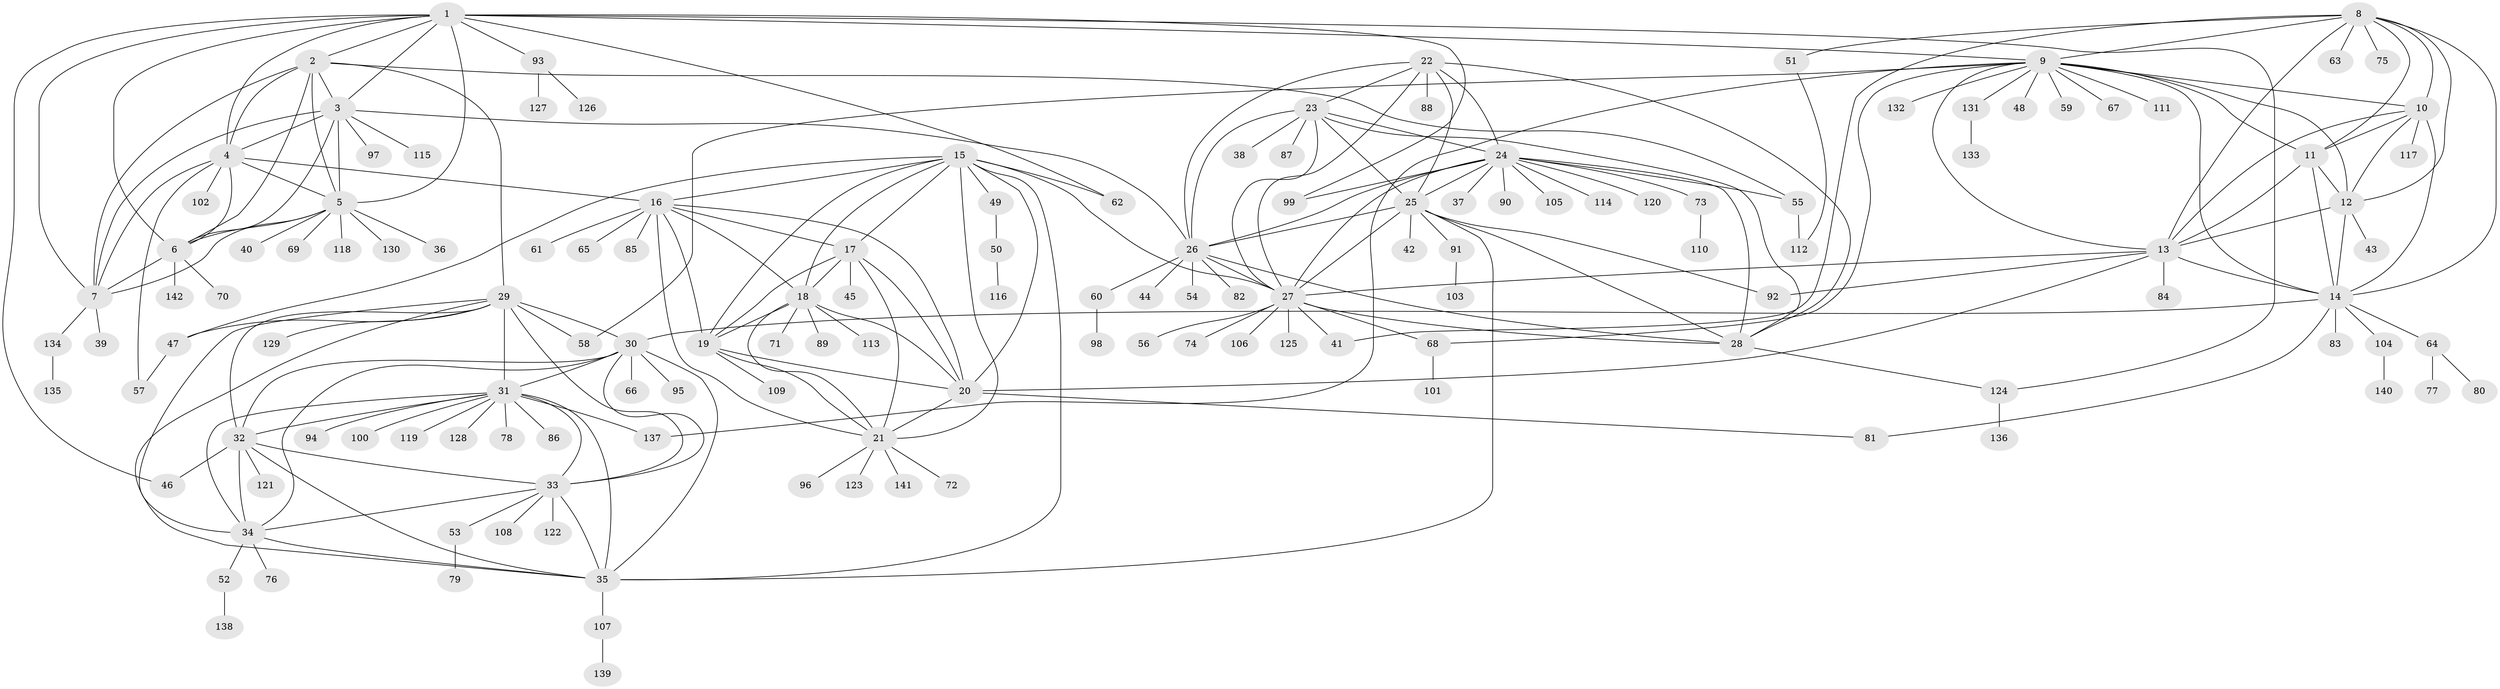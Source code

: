 // Generated by graph-tools (version 1.1) at 2025/50/03/09/25 03:50:26]
// undirected, 142 vertices, 236 edges
graph export_dot {
graph [start="1"]
  node [color=gray90,style=filled];
  1;
  2;
  3;
  4;
  5;
  6;
  7;
  8;
  9;
  10;
  11;
  12;
  13;
  14;
  15;
  16;
  17;
  18;
  19;
  20;
  21;
  22;
  23;
  24;
  25;
  26;
  27;
  28;
  29;
  30;
  31;
  32;
  33;
  34;
  35;
  36;
  37;
  38;
  39;
  40;
  41;
  42;
  43;
  44;
  45;
  46;
  47;
  48;
  49;
  50;
  51;
  52;
  53;
  54;
  55;
  56;
  57;
  58;
  59;
  60;
  61;
  62;
  63;
  64;
  65;
  66;
  67;
  68;
  69;
  70;
  71;
  72;
  73;
  74;
  75;
  76;
  77;
  78;
  79;
  80;
  81;
  82;
  83;
  84;
  85;
  86;
  87;
  88;
  89;
  90;
  91;
  92;
  93;
  94;
  95;
  96;
  97;
  98;
  99;
  100;
  101;
  102;
  103;
  104;
  105;
  106;
  107;
  108;
  109;
  110;
  111;
  112;
  113;
  114;
  115;
  116;
  117;
  118;
  119;
  120;
  121;
  122;
  123;
  124;
  125;
  126;
  127;
  128;
  129;
  130;
  131;
  132;
  133;
  134;
  135;
  136;
  137;
  138;
  139;
  140;
  141;
  142;
  1 -- 2;
  1 -- 3;
  1 -- 4;
  1 -- 5;
  1 -- 6;
  1 -- 7;
  1 -- 9;
  1 -- 46;
  1 -- 62;
  1 -- 93;
  1 -- 99;
  1 -- 124;
  2 -- 3;
  2 -- 4;
  2 -- 5;
  2 -- 6;
  2 -- 7;
  2 -- 29;
  2 -- 55;
  3 -- 4;
  3 -- 5;
  3 -- 6;
  3 -- 7;
  3 -- 26;
  3 -- 97;
  3 -- 115;
  4 -- 5;
  4 -- 6;
  4 -- 7;
  4 -- 16;
  4 -- 57;
  4 -- 102;
  5 -- 6;
  5 -- 7;
  5 -- 36;
  5 -- 40;
  5 -- 69;
  5 -- 118;
  5 -- 130;
  6 -- 7;
  6 -- 70;
  6 -- 142;
  7 -- 39;
  7 -- 134;
  8 -- 9;
  8 -- 10;
  8 -- 11;
  8 -- 12;
  8 -- 13;
  8 -- 14;
  8 -- 41;
  8 -- 51;
  8 -- 63;
  8 -- 75;
  9 -- 10;
  9 -- 11;
  9 -- 12;
  9 -- 13;
  9 -- 14;
  9 -- 48;
  9 -- 58;
  9 -- 59;
  9 -- 67;
  9 -- 68;
  9 -- 111;
  9 -- 131;
  9 -- 132;
  9 -- 137;
  10 -- 11;
  10 -- 12;
  10 -- 13;
  10 -- 14;
  10 -- 117;
  11 -- 12;
  11 -- 13;
  11 -- 14;
  12 -- 13;
  12 -- 14;
  12 -- 43;
  13 -- 14;
  13 -- 20;
  13 -- 27;
  13 -- 84;
  13 -- 92;
  14 -- 30;
  14 -- 64;
  14 -- 81;
  14 -- 83;
  14 -- 104;
  15 -- 16;
  15 -- 17;
  15 -- 18;
  15 -- 19;
  15 -- 20;
  15 -- 21;
  15 -- 27;
  15 -- 35;
  15 -- 47;
  15 -- 49;
  15 -- 62;
  16 -- 17;
  16 -- 18;
  16 -- 19;
  16 -- 20;
  16 -- 21;
  16 -- 61;
  16 -- 65;
  16 -- 85;
  17 -- 18;
  17 -- 19;
  17 -- 20;
  17 -- 21;
  17 -- 45;
  18 -- 19;
  18 -- 20;
  18 -- 21;
  18 -- 71;
  18 -- 89;
  18 -- 113;
  19 -- 20;
  19 -- 21;
  19 -- 109;
  20 -- 21;
  20 -- 81;
  21 -- 72;
  21 -- 96;
  21 -- 123;
  21 -- 141;
  22 -- 23;
  22 -- 24;
  22 -- 25;
  22 -- 26;
  22 -- 27;
  22 -- 28;
  22 -- 88;
  23 -- 24;
  23 -- 25;
  23 -- 26;
  23 -- 27;
  23 -- 28;
  23 -- 38;
  23 -- 87;
  24 -- 25;
  24 -- 26;
  24 -- 27;
  24 -- 28;
  24 -- 37;
  24 -- 55;
  24 -- 73;
  24 -- 90;
  24 -- 99;
  24 -- 105;
  24 -- 114;
  24 -- 120;
  25 -- 26;
  25 -- 27;
  25 -- 28;
  25 -- 35;
  25 -- 42;
  25 -- 91;
  25 -- 92;
  26 -- 27;
  26 -- 28;
  26 -- 44;
  26 -- 54;
  26 -- 60;
  26 -- 82;
  27 -- 28;
  27 -- 41;
  27 -- 56;
  27 -- 68;
  27 -- 74;
  27 -- 106;
  27 -- 125;
  28 -- 124;
  29 -- 30;
  29 -- 31;
  29 -- 32;
  29 -- 33;
  29 -- 34;
  29 -- 35;
  29 -- 47;
  29 -- 58;
  29 -- 129;
  30 -- 31;
  30 -- 32;
  30 -- 33;
  30 -- 34;
  30 -- 35;
  30 -- 66;
  30 -- 95;
  31 -- 32;
  31 -- 33;
  31 -- 34;
  31 -- 35;
  31 -- 78;
  31 -- 86;
  31 -- 94;
  31 -- 100;
  31 -- 119;
  31 -- 128;
  31 -- 137;
  32 -- 33;
  32 -- 34;
  32 -- 35;
  32 -- 46;
  32 -- 121;
  33 -- 34;
  33 -- 35;
  33 -- 53;
  33 -- 108;
  33 -- 122;
  34 -- 35;
  34 -- 52;
  34 -- 76;
  35 -- 107;
  47 -- 57;
  49 -- 50;
  50 -- 116;
  51 -- 112;
  52 -- 138;
  53 -- 79;
  55 -- 112;
  60 -- 98;
  64 -- 77;
  64 -- 80;
  68 -- 101;
  73 -- 110;
  91 -- 103;
  93 -- 126;
  93 -- 127;
  104 -- 140;
  107 -- 139;
  124 -- 136;
  131 -- 133;
  134 -- 135;
}

